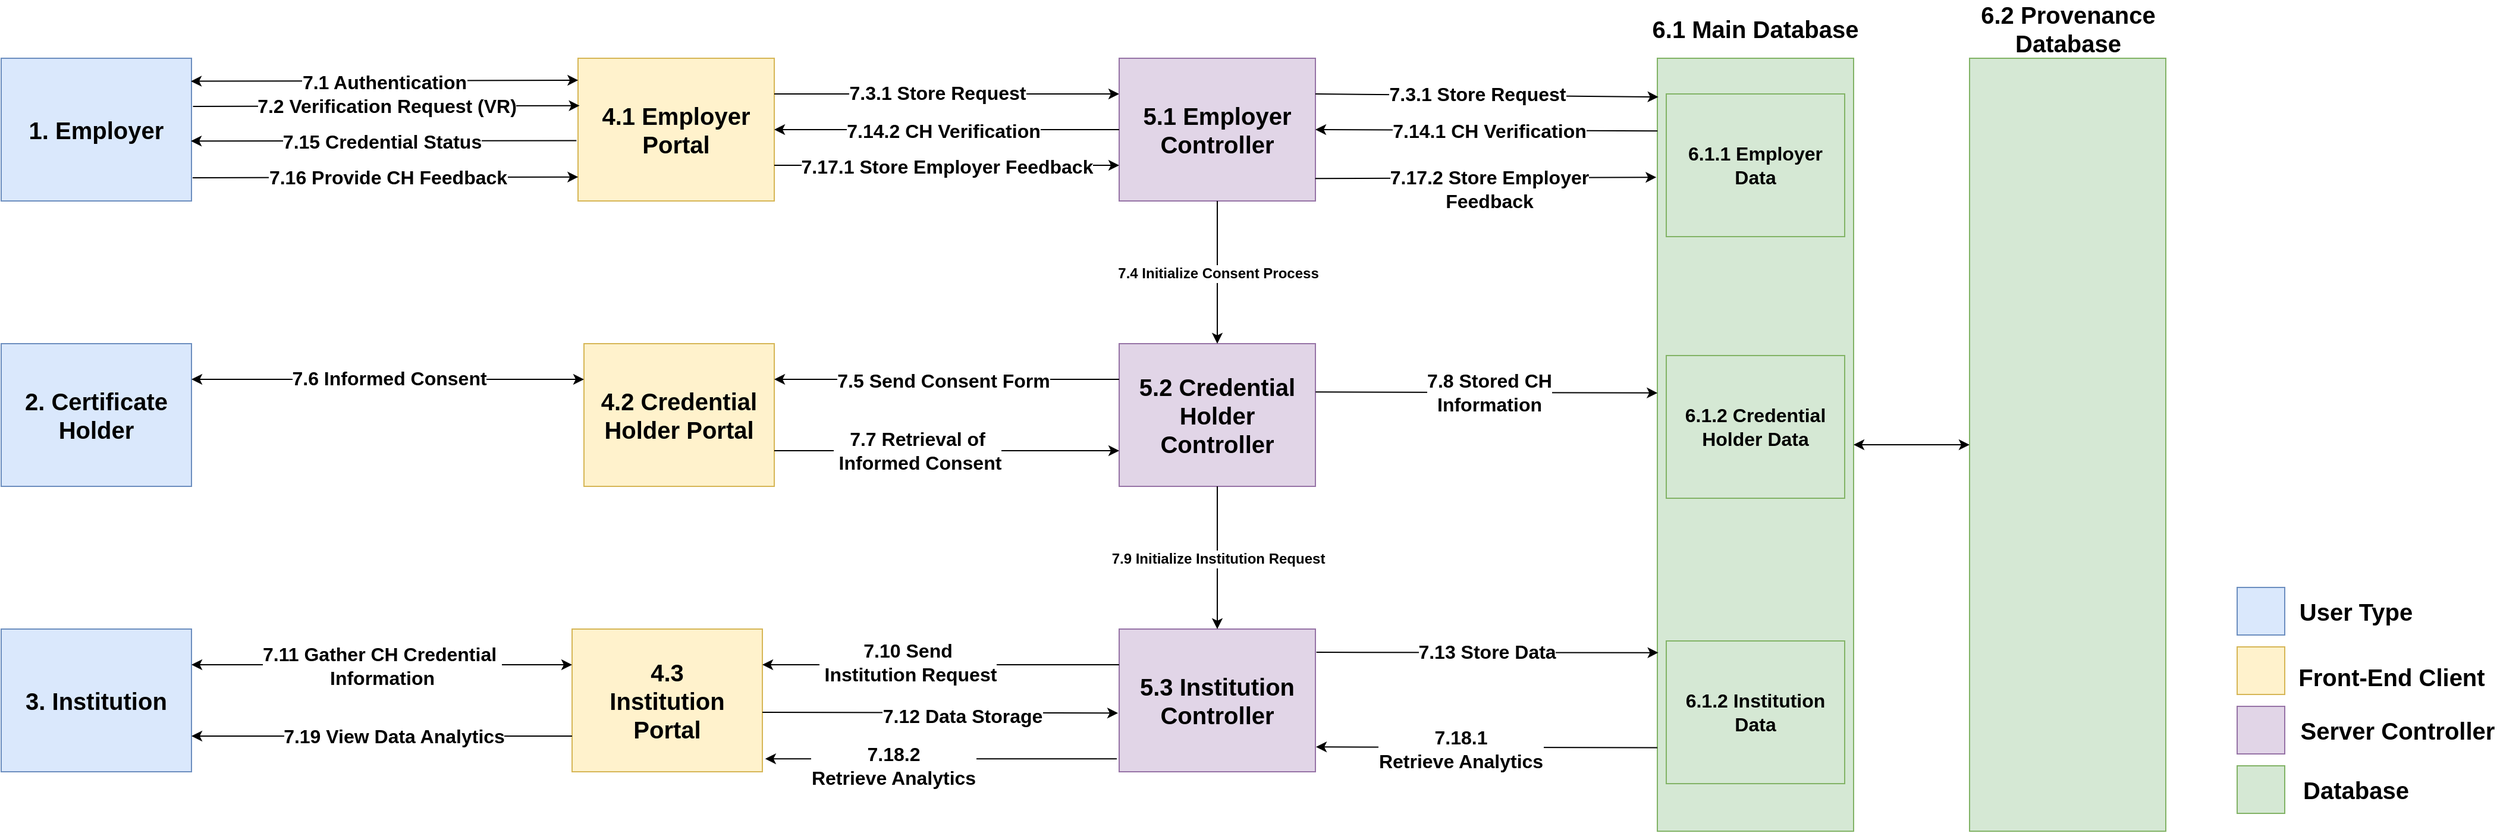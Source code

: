 <mxfile version="16.6.2" type="github">
  <diagram id="iWA8gPLy4ZEsKYJLe4Qc" name="Page-1">
    <mxGraphModel dx="2305" dy="-1017" grid="1" gridSize="10" guides="1" tooltips="1" connect="1" arrows="1" fold="1" page="1" pageScale="1" pageWidth="850" pageHeight="1100" math="0" shadow="0">
      <root>
        <mxCell id="0" />
        <mxCell id="1" parent="0" />
        <mxCell id="mx_xu2pzDGoPMUuX7XrT-1" value="&lt;b style=&quot;font-size: 20px&quot;&gt;&lt;br&gt;1. Employer&lt;br&gt;&lt;br&gt;&lt;/b&gt;" style="rounded=0;whiteSpace=wrap;html=1;fontSize=16;fillColor=#dae8fc;strokeColor=#6c8ebf;" vertex="1" parent="1">
          <mxGeometry x="70" y="2760" width="160" height="120" as="geometry" />
        </mxCell>
        <mxCell id="mx_xu2pzDGoPMUuX7XrT-2" value="&lt;b style=&quot;font-size: 20px;&quot;&gt;4.1 Employer Portal&lt;br style=&quot;font-size: 20px;&quot;&gt;&lt;/b&gt;" style="rounded=0;whiteSpace=wrap;html=1;fontSize=20;fillColor=#fff2cc;strokeColor=#d6b656;" vertex="1" parent="1">
          <mxGeometry x="555" y="2760" width="165" height="120" as="geometry" />
        </mxCell>
        <mxCell id="mx_xu2pzDGoPMUuX7XrT-3" value="" style="endArrow=classic;startArrow=classic;html=1;rounded=0;fontSize=13;exitX=0.997;exitY=0.161;exitDx=0;exitDy=0;exitPerimeter=0;entryX=0.001;entryY=0.154;entryDx=0;entryDy=0;entryPerimeter=0;" edge="1" parent="1" source="mx_xu2pzDGoPMUuX7XrT-1" target="mx_xu2pzDGoPMUuX7XrT-2">
          <mxGeometry width="50" height="50" relative="1" as="geometry">
            <mxPoint x="440" y="2780" as="sourcePoint" />
            <mxPoint x="680" y="2770" as="targetPoint" />
          </mxGeometry>
        </mxCell>
        <mxCell id="mx_xu2pzDGoPMUuX7XrT-4" value="&lt;b style=&quot;font-size: 16px;&quot;&gt;&lt;font style=&quot;font-size: 16px;&quot;&gt;7.1 Authentication&lt;/font&gt;&lt;/b&gt;" style="edgeLabel;html=1;align=center;verticalAlign=middle;resizable=0;points=[];fontSize=16;" vertex="1" connectable="0" parent="mx_xu2pzDGoPMUuX7XrT-3">
          <mxGeometry x="-0.003" y="-1" relative="1" as="geometry">
            <mxPoint as="offset" />
          </mxGeometry>
        </mxCell>
        <mxCell id="mx_xu2pzDGoPMUuX7XrT-5" value="" style="endArrow=classic;html=1;rounded=0;fontSize=13;exitX=1.008;exitY=0.337;exitDx=0;exitDy=0;entryX=0.008;entryY=0.332;entryDx=0;entryDy=0;exitPerimeter=0;entryPerimeter=0;" edge="1" parent="1" source="mx_xu2pzDGoPMUuX7XrT-1" target="mx_xu2pzDGoPMUuX7XrT-2">
          <mxGeometry width="50" height="50" relative="1" as="geometry">
            <mxPoint x="490" y="2850" as="sourcePoint" />
            <mxPoint x="540" y="2800" as="targetPoint" />
          </mxGeometry>
        </mxCell>
        <mxCell id="mx_xu2pzDGoPMUuX7XrT-6" value="&lt;font style=&quot;font-size: 16px;&quot;&gt;&lt;b style=&quot;font-size: 16px;&quot;&gt;7.2 Verification Request (VR)&lt;/b&gt;&lt;/font&gt;" style="edgeLabel;html=1;align=center;verticalAlign=middle;resizable=0;points=[];fontSize=16;" vertex="1" connectable="0" parent="mx_xu2pzDGoPMUuX7XrT-5">
          <mxGeometry x="-0.003" relative="1" as="geometry">
            <mxPoint as="offset" />
          </mxGeometry>
        </mxCell>
        <mxCell id="mx_xu2pzDGoPMUuX7XrT-7" value="" style="endArrow=classic;html=1;rounded=0;fontSize=12;exitX=-0.008;exitY=0.577;exitDx=0;exitDy=0;entryX=0.997;entryY=0.58;entryDx=0;entryDy=0;entryPerimeter=0;exitPerimeter=0;" edge="1" parent="1" source="mx_xu2pzDGoPMUuX7XrT-2" target="mx_xu2pzDGoPMUuX7XrT-1">
          <mxGeometry width="50" height="50" relative="1" as="geometry">
            <mxPoint x="640" y="2910" as="sourcePoint" />
            <mxPoint x="690" y="2860" as="targetPoint" />
          </mxGeometry>
        </mxCell>
        <mxCell id="mx_xu2pzDGoPMUuX7XrT-8" value="&lt;b style=&quot;font-size: 16px&quot;&gt;7.15 Credential Status&lt;br style=&quot;font-size: 16px&quot;&gt;&lt;/b&gt;" style="edgeLabel;html=1;align=center;verticalAlign=middle;resizable=0;points=[];fontSize=16;" vertex="1" connectable="0" parent="mx_xu2pzDGoPMUuX7XrT-7">
          <mxGeometry x="0.011" relative="1" as="geometry">
            <mxPoint as="offset" />
          </mxGeometry>
        </mxCell>
        <mxCell id="mx_xu2pzDGoPMUuX7XrT-9" value="" style="endArrow=classic;html=1;rounded=0;fontSize=12;entryX=0.001;entryY=0.832;entryDx=0;entryDy=0;entryPerimeter=0;exitX=1.006;exitY=0.837;exitDx=0;exitDy=0;exitPerimeter=0;" edge="1" parent="1" source="mx_xu2pzDGoPMUuX7XrT-1" target="mx_xu2pzDGoPMUuX7XrT-2">
          <mxGeometry width="50" height="50" relative="1" as="geometry">
            <mxPoint x="420" y="2930" as="sourcePoint" />
            <mxPoint x="450.0" y="2850" as="targetPoint" />
          </mxGeometry>
        </mxCell>
        <mxCell id="mx_xu2pzDGoPMUuX7XrT-10" value="&lt;b style=&quot;font-size: 16px&quot;&gt;7.16 Provide CH Feedback&lt;br style=&quot;font-size: 16px&quot;&gt;&lt;/b&gt;" style="edgeLabel;html=1;align=center;verticalAlign=middle;resizable=0;points=[];fontSize=16;" vertex="1" connectable="0" parent="mx_xu2pzDGoPMUuX7XrT-9">
          <mxGeometry x="0.011" relative="1" as="geometry">
            <mxPoint as="offset" />
          </mxGeometry>
        </mxCell>
        <mxCell id="mx_xu2pzDGoPMUuX7XrT-11" value="" style="endArrow=classic;html=1;rounded=0;fontSize=12;entryX=0;entryY=0.25;entryDx=0;entryDy=0;exitX=1;exitY=0.25;exitDx=0;exitDy=0;" edge="1" parent="1" source="mx_xu2pzDGoPMUuX7XrT-2" target="mx_xu2pzDGoPMUuX7XrT-13">
          <mxGeometry width="50" height="50" relative="1" as="geometry">
            <mxPoint x="955" y="2940" as="sourcePoint" />
            <mxPoint x="975" y="3060" as="targetPoint" />
          </mxGeometry>
        </mxCell>
        <mxCell id="mx_xu2pzDGoPMUuX7XrT-12" value="&lt;b style=&quot;font-size: 16px;&quot;&gt;7.3.1 Store Request&lt;/b&gt;" style="edgeLabel;html=1;align=center;verticalAlign=middle;resizable=0;points=[];fontSize=16;" vertex="1" connectable="0" parent="mx_xu2pzDGoPMUuX7XrT-11">
          <mxGeometry x="-0.059" y="1" relative="1" as="geometry">
            <mxPoint as="offset" />
          </mxGeometry>
        </mxCell>
        <mxCell id="mx_xu2pzDGoPMUuX7XrT-13" value="&lt;b style=&quot;font-size: 20px;&quot;&gt;5.1 Employer Controller&lt;br style=&quot;font-size: 20px;&quot;&gt;&lt;/b&gt;" style="rounded=0;whiteSpace=wrap;html=1;fontSize=20;fillColor=#e1d5e7;strokeColor=#9673a6;" vertex="1" parent="1">
          <mxGeometry x="1010" y="2760" width="165" height="120" as="geometry" />
        </mxCell>
        <mxCell id="mx_xu2pzDGoPMUuX7XrT-14" value="" style="endArrow=classic;html=1;rounded=0;fontSize=12;exitX=0;exitY=0.5;exitDx=0;exitDy=0;entryX=1;entryY=0.5;entryDx=0;entryDy=0;" edge="1" parent="1" source="mx_xu2pzDGoPMUuX7XrT-13" target="mx_xu2pzDGoPMUuX7XrT-2">
          <mxGeometry width="50" height="50" relative="1" as="geometry">
            <mxPoint x="1025" y="2800" as="sourcePoint" />
            <mxPoint x="815" y="2800" as="targetPoint" />
          </mxGeometry>
        </mxCell>
        <mxCell id="mx_xu2pzDGoPMUuX7XrT-15" value="&lt;b style=&quot;font-size: 16px&quot;&gt;7.14.2 CH Verification&lt;/b&gt;" style="edgeLabel;html=1;align=center;verticalAlign=middle;resizable=0;points=[];fontSize=16;" vertex="1" connectable="0" parent="mx_xu2pzDGoPMUuX7XrT-14">
          <mxGeometry x="0.022" y="1" relative="1" as="geometry">
            <mxPoint as="offset" />
          </mxGeometry>
        </mxCell>
        <mxCell id="mx_xu2pzDGoPMUuX7XrT-16" value="" style="endArrow=classic;html=1;rounded=0;fontSize=12;exitX=1;exitY=0.75;exitDx=0;exitDy=0;entryX=0;entryY=0.75;entryDx=0;entryDy=0;" edge="1" parent="1" source="mx_xu2pzDGoPMUuX7XrT-2" target="mx_xu2pzDGoPMUuX7XrT-13">
          <mxGeometry width="50" height="50" relative="1" as="geometry">
            <mxPoint x="825" y="2740" as="sourcePoint" />
            <mxPoint x="1035" y="2740" as="targetPoint" />
          </mxGeometry>
        </mxCell>
        <mxCell id="mx_xu2pzDGoPMUuX7XrT-17" value="&lt;b style=&quot;font-size: 16px;&quot;&gt;&lt;br style=&quot;font-size: 16px;&quot;&gt;&lt;/b&gt;" style="edgeLabel;html=1;align=center;verticalAlign=middle;resizable=0;points=[];fontSize=16;" vertex="1" connectable="0" parent="mx_xu2pzDGoPMUuX7XrT-16">
          <mxGeometry x="0.011" relative="1" as="geometry">
            <mxPoint y="-10" as="offset" />
          </mxGeometry>
        </mxCell>
        <mxCell id="mx_xu2pzDGoPMUuX7XrT-18" value="&lt;b style=&quot;font-size: 16px&quot;&gt;7.17.1 Store Employer Feedback&lt;/b&gt;" style="edgeLabel;html=1;align=center;verticalAlign=middle;resizable=0;points=[];fontSize=16;" vertex="1" connectable="0" parent="mx_xu2pzDGoPMUuX7XrT-16">
          <mxGeometry x="0.047" y="-1" relative="1" as="geometry">
            <mxPoint x="-7" as="offset" />
          </mxGeometry>
        </mxCell>
        <mxCell id="mx_xu2pzDGoPMUuX7XrT-19" value="&lt;b&gt;&lt;br&gt;&lt;/b&gt;" style="rounded=0;whiteSpace=wrap;html=1;fontSize=16;fillColor=#d5e8d4;strokeColor=#82b366;" vertex="1" parent="1">
          <mxGeometry x="1462.5" y="2760" width="165" height="650" as="geometry" />
        </mxCell>
        <mxCell id="mx_xu2pzDGoPMUuX7XrT-20" value="&lt;font style=&quot;font-size: 20px&quot;&gt;&lt;b&gt;6.1 Main Database&lt;/b&gt;&lt;/font&gt;" style="text;html=1;strokeColor=none;fillColor=none;align=center;verticalAlign=middle;whiteSpace=wrap;rounded=0;fontSize=10;" vertex="1" parent="1">
          <mxGeometry x="1450" y="2720" width="190" height="30" as="geometry" />
        </mxCell>
        <mxCell id="mx_xu2pzDGoPMUuX7XrT-21" value="&lt;b&gt;6.1.1 Employer Data&lt;br&gt;&lt;/b&gt;" style="rounded=0;whiteSpace=wrap;html=1;fontSize=16;fillColor=#d5e8d4;strokeColor=#82b366;" vertex="1" parent="1">
          <mxGeometry x="1470" y="2790" width="150" height="120" as="geometry" />
        </mxCell>
        <mxCell id="mx_xu2pzDGoPMUuX7XrT-22" value="&lt;b&gt;6.1.2 Credential Holder Data&lt;br&gt;&lt;/b&gt;" style="rounded=0;whiteSpace=wrap;html=1;fontSize=16;fillColor=#d5e8d4;strokeColor=#82b366;" vertex="1" parent="1">
          <mxGeometry x="1470" y="3010" width="150" height="120" as="geometry" />
        </mxCell>
        <mxCell id="mx_xu2pzDGoPMUuX7XrT-23" value="" style="endArrow=classic;html=1;rounded=0;fontSize=12;exitX=1;exitY=0.25;exitDx=0;exitDy=0;entryX=0.005;entryY=0.05;entryDx=0;entryDy=0;entryPerimeter=0;" edge="1" parent="1" source="mx_xu2pzDGoPMUuX7XrT-13" target="mx_xu2pzDGoPMUuX7XrT-19">
          <mxGeometry width="50" height="50" relative="1" as="geometry">
            <mxPoint x="860" y="2800" as="sourcePoint" />
            <mxPoint x="1380" y="2790" as="targetPoint" />
          </mxGeometry>
        </mxCell>
        <mxCell id="mx_xu2pzDGoPMUuX7XrT-24" value="&lt;b style=&quot;font-size: 16px;&quot;&gt;7.3.1 Store Request&lt;/b&gt;" style="edgeLabel;html=1;align=center;verticalAlign=middle;resizable=0;points=[];fontSize=16;" vertex="1" connectable="0" parent="mx_xu2pzDGoPMUuX7XrT-23">
          <mxGeometry x="-0.059" y="1" relative="1" as="geometry">
            <mxPoint as="offset" />
          </mxGeometry>
        </mxCell>
        <mxCell id="mx_xu2pzDGoPMUuX7XrT-25" value="&lt;b style=&quot;font-size: 20px;&quot;&gt;5.2 Credential Holder Controller&lt;br style=&quot;font-size: 20px;&quot;&gt;&lt;/b&gt;" style="rounded=0;whiteSpace=wrap;html=1;fontSize=20;fillColor=#e1d5e7;strokeColor=#9673a6;" vertex="1" parent="1">
          <mxGeometry x="1010" y="3000" width="165" height="120" as="geometry" />
        </mxCell>
        <mxCell id="mx_xu2pzDGoPMUuX7XrT-26" value="" style="endArrow=classic;html=1;rounded=0;fontSize=12;entryX=0.5;entryY=0;entryDx=0;entryDy=0;exitX=0.5;exitY=1;exitDx=0;exitDy=0;" edge="1" parent="1" source="mx_xu2pzDGoPMUuX7XrT-13" target="mx_xu2pzDGoPMUuX7XrT-25">
          <mxGeometry width="50" height="50" relative="1" as="geometry">
            <mxPoint x="960" y="2710" as="sourcePoint" />
            <mxPoint x="720" y="2070" as="targetPoint" />
          </mxGeometry>
        </mxCell>
        <mxCell id="mx_xu2pzDGoPMUuX7XrT-27" value="&lt;b style=&quot;font-size: 12px;&quot;&gt;7.4 Initialize Consent Process&lt;/b&gt;" style="edgeLabel;html=1;align=center;verticalAlign=middle;resizable=0;points=[];fontSize=12;" vertex="1" connectable="0" parent="mx_xu2pzDGoPMUuX7XrT-26">
          <mxGeometry x="0.011" relative="1" as="geometry">
            <mxPoint as="offset" />
          </mxGeometry>
        </mxCell>
        <mxCell id="mx_xu2pzDGoPMUuX7XrT-28" value="&lt;b style=&quot;font-size: 20px;&quot;&gt;4.2 Credential Holder Portal&lt;br style=&quot;font-size: 20px;&quot;&gt;&lt;/b&gt;" style="rounded=0;whiteSpace=wrap;html=1;fontSize=20;fillColor=#fff2cc;strokeColor=#d6b656;" vertex="1" parent="1">
          <mxGeometry x="560" y="3000" width="160" height="120" as="geometry" />
        </mxCell>
        <mxCell id="mx_xu2pzDGoPMUuX7XrT-29" value="&lt;b style=&quot;font-size: 20px;&quot;&gt;&lt;font style=&quot;font-size: 20px;&quot;&gt;2. Certificate Holder&lt;/font&gt;&lt;br style=&quot;font-size: 20px;&quot;&gt;&lt;/b&gt;" style="rounded=0;whiteSpace=wrap;html=1;fontSize=20;fillColor=#dae8fc;strokeColor=#6c8ebf;" vertex="1" parent="1">
          <mxGeometry x="70" y="3000" width="160" height="120" as="geometry" />
        </mxCell>
        <mxCell id="mx_xu2pzDGoPMUuX7XrT-30" value="" style="endArrow=classic;html=1;rounded=0;fontSize=12;exitX=0;exitY=0.25;exitDx=0;exitDy=0;entryX=1;entryY=0.25;entryDx=0;entryDy=0;" edge="1" parent="1" source="mx_xu2pzDGoPMUuX7XrT-25" target="mx_xu2pzDGoPMUuX7XrT-28">
          <mxGeometry width="50" height="50" relative="1" as="geometry">
            <mxPoint x="1035" y="2830" as="sourcePoint" />
            <mxPoint x="825" y="2830" as="targetPoint" />
          </mxGeometry>
        </mxCell>
        <mxCell id="mx_xu2pzDGoPMUuX7XrT-31" value="&lt;b style=&quot;font-size: 16px;&quot;&gt;7.5 Send Consent Form&lt;/b&gt;" style="edgeLabel;html=1;align=center;verticalAlign=middle;resizable=0;points=[];fontSize=16;" vertex="1" connectable="0" parent="mx_xu2pzDGoPMUuX7XrT-30">
          <mxGeometry x="0.022" y="1" relative="1" as="geometry">
            <mxPoint as="offset" />
          </mxGeometry>
        </mxCell>
        <mxCell id="mx_xu2pzDGoPMUuX7XrT-32" value="" style="endArrow=classic;startArrow=classic;html=1;rounded=0;fontSize=13;entryX=1;entryY=0.25;entryDx=0;entryDy=0;exitX=0;exitY=0.25;exitDx=0;exitDy=0;" edge="1" parent="1" source="mx_xu2pzDGoPMUuX7XrT-28" target="mx_xu2pzDGoPMUuX7XrT-29">
          <mxGeometry width="50" height="50" relative="1" as="geometry">
            <mxPoint x="930" y="1830" as="sourcePoint" />
            <mxPoint x="1125" y="1830" as="targetPoint" />
          </mxGeometry>
        </mxCell>
        <mxCell id="mx_xu2pzDGoPMUuX7XrT-33" value="&lt;b style=&quot;font-size: 16px;&quot;&gt;&lt;font style=&quot;font-size: 16px;&quot;&gt;7.6 Informed Consent&lt;/font&gt;&lt;/b&gt;" style="edgeLabel;html=1;align=center;verticalAlign=middle;resizable=0;points=[];fontSize=16;" vertex="1" connectable="0" parent="mx_xu2pzDGoPMUuX7XrT-32">
          <mxGeometry x="-0.003" y="-1" relative="1" as="geometry">
            <mxPoint as="offset" />
          </mxGeometry>
        </mxCell>
        <mxCell id="mx_xu2pzDGoPMUuX7XrT-34" value="" style="endArrow=classic;html=1;rounded=0;fontSize=12;exitX=1;exitY=0.75;exitDx=0;exitDy=0;entryX=0;entryY=0.75;entryDx=0;entryDy=0;" edge="1" parent="1" source="mx_xu2pzDGoPMUuX7XrT-28" target="mx_xu2pzDGoPMUuX7XrT-25">
          <mxGeometry width="50" height="50" relative="1" as="geometry">
            <mxPoint x="871.96" y="1891.44" as="sourcePoint" />
            <mxPoint x="872.61" y="2008.44" as="targetPoint" />
          </mxGeometry>
        </mxCell>
        <mxCell id="mx_xu2pzDGoPMUuX7XrT-35" value="&lt;b style=&quot;font-size: 16px;&quot;&gt;7.7 Retrieval of&lt;br style=&quot;font-size: 16px;&quot;&gt;&amp;nbsp;Informed Consent&lt;/b&gt;" style="edgeLabel;html=1;align=center;verticalAlign=middle;resizable=0;points=[];fontSize=16;" vertex="1" connectable="0" parent="mx_xu2pzDGoPMUuX7XrT-34">
          <mxGeometry x="-0.586" y="2" relative="1" as="geometry">
            <mxPoint x="60" y="2" as="offset" />
          </mxGeometry>
        </mxCell>
        <mxCell id="mx_xu2pzDGoPMUuX7XrT-36" value="" style="endArrow=classic;html=1;rounded=0;fontSize=12;exitX=1.001;exitY=0.339;exitDx=0;exitDy=0;exitPerimeter=0;entryX=0.001;entryY=0.433;entryDx=0;entryDy=0;entryPerimeter=0;" edge="1" parent="1" source="mx_xu2pzDGoPMUuX7XrT-25" target="mx_xu2pzDGoPMUuX7XrT-19">
          <mxGeometry width="50" height="50" relative="1" as="geometry">
            <mxPoint x="1230" y="3040" as="sourcePoint" />
            <mxPoint x="1380" y="3041" as="targetPoint" />
          </mxGeometry>
        </mxCell>
        <mxCell id="mx_xu2pzDGoPMUuX7XrT-37" value="&lt;b style=&quot;font-size: 16px;&quot;&gt;7.8 Stored CH &lt;br style=&quot;font-size: 16px;&quot;&gt;Information&lt;br style=&quot;font-size: 16px;&quot;&gt;&lt;/b&gt;" style="edgeLabel;html=1;align=center;verticalAlign=middle;resizable=0;points=[];fontSize=16;" vertex="1" connectable="0" parent="mx_xu2pzDGoPMUuX7XrT-36">
          <mxGeometry x="0.011" relative="1" as="geometry">
            <mxPoint as="offset" />
          </mxGeometry>
        </mxCell>
        <mxCell id="mx_xu2pzDGoPMUuX7XrT-38" value="&lt;b style=&quot;font-size: 20px;&quot;&gt;5.3 Institution &lt;br style=&quot;font-size: 20px;&quot;&gt;Controller&lt;br style=&quot;font-size: 20px;&quot;&gt;&lt;/b&gt;" style="rounded=0;whiteSpace=wrap;html=1;fontSize=20;fillColor=#e1d5e7;strokeColor=#9673a6;" vertex="1" parent="1">
          <mxGeometry x="1010" y="3240" width="165" height="120" as="geometry" />
        </mxCell>
        <mxCell id="mx_xu2pzDGoPMUuX7XrT-39" value="&lt;b style=&quot;font-size: 20px;&quot;&gt;3. Institution&lt;br style=&quot;font-size: 20px;&quot;&gt;&lt;/b&gt;" style="rounded=0;whiteSpace=wrap;html=1;fontSize=20;fillColor=#dae8fc;strokeColor=#6c8ebf;" vertex="1" parent="1">
          <mxGeometry x="70" y="3240" width="160" height="120" as="geometry" />
        </mxCell>
        <mxCell id="mx_xu2pzDGoPMUuX7XrT-40" value="&lt;b style=&quot;font-size: 20px;&quot;&gt;4.3 &lt;br style=&quot;font-size: 20px;&quot;&gt;Institution Portal&lt;br style=&quot;font-size: 20px;&quot;&gt;&lt;/b&gt;" style="rounded=0;whiteSpace=wrap;html=1;fontSize=20;fillColor=#fff2cc;strokeColor=#d6b656;" vertex="1" parent="1">
          <mxGeometry x="550" y="3240" width="160" height="120" as="geometry" />
        </mxCell>
        <mxCell id="mx_xu2pzDGoPMUuX7XrT-41" value="" style="endArrow=classic;html=1;rounded=0;fontSize=12;exitX=0.5;exitY=1;exitDx=0;exitDy=0;entryX=0.5;entryY=0;entryDx=0;entryDy=0;" edge="1" parent="1" source="mx_xu2pzDGoPMUuX7XrT-25" target="mx_xu2pzDGoPMUuX7XrT-38">
          <mxGeometry width="50" height="50" relative="1" as="geometry">
            <mxPoint x="885" y="2070" as="sourcePoint" />
            <mxPoint x="1110" y="2070" as="targetPoint" />
          </mxGeometry>
        </mxCell>
        <mxCell id="mx_xu2pzDGoPMUuX7XrT-42" value="&lt;b style=&quot;font-size: 12px;&quot;&gt;7.9 Initialize Institution Request&lt;/b&gt;" style="edgeLabel;html=1;align=center;verticalAlign=middle;resizable=0;points=[];fontSize=12;" vertex="1" connectable="0" parent="mx_xu2pzDGoPMUuX7XrT-41">
          <mxGeometry x="0.011" relative="1" as="geometry">
            <mxPoint as="offset" />
          </mxGeometry>
        </mxCell>
        <mxCell id="mx_xu2pzDGoPMUuX7XrT-43" value="" style="endArrow=classic;html=1;rounded=0;fontSize=12;entryX=1;entryY=0.25;entryDx=0;entryDy=0;exitX=0;exitY=0.25;exitDx=0;exitDy=0;" edge="1" parent="1" source="mx_xu2pzDGoPMUuX7XrT-38" target="mx_xu2pzDGoPMUuX7XrT-40">
          <mxGeometry width="50" height="50" relative="1" as="geometry">
            <mxPoint x="1000" y="3270" as="sourcePoint" />
            <mxPoint x="855" y="3270" as="targetPoint" />
            <Array as="points" />
          </mxGeometry>
        </mxCell>
        <mxCell id="mx_xu2pzDGoPMUuX7XrT-44" value="&lt;b style=&quot;font-size: 16px;&quot;&gt;&lt;font style=&quot;font-size: 16px;&quot;&gt;7.10 Send&lt;br style=&quot;font-size: 16px;&quot;&gt;&amp;nbsp;Institution Request&lt;/font&gt;&lt;/b&gt;" style="edgeLabel;html=1;align=center;verticalAlign=middle;resizable=0;points=[];fontSize=16;" vertex="1" connectable="0" parent="mx_xu2pzDGoPMUuX7XrT-43">
          <mxGeometry x="0.494" y="-2" relative="1" as="geometry">
            <mxPoint x="46" as="offset" />
          </mxGeometry>
        </mxCell>
        <mxCell id="mx_xu2pzDGoPMUuX7XrT-45" value="&lt;b&gt;6.1.2 Institution Data&lt;br&gt;&lt;/b&gt;" style="rounded=0;whiteSpace=wrap;html=1;fontSize=16;fillColor=#d5e8d4;strokeColor=#82b366;" vertex="1" parent="1">
          <mxGeometry x="1470" y="3250" width="150" height="120" as="geometry" />
        </mxCell>
        <mxCell id="mx_xu2pzDGoPMUuX7XrT-46" value="" style="endArrow=classic;startArrow=classic;html=1;rounded=0;fontSize=13;entryX=0;entryY=0.25;entryDx=0;entryDy=0;exitX=1;exitY=0.25;exitDx=0;exitDy=0;" edge="1" parent="1" source="mx_xu2pzDGoPMUuX7XrT-39" target="mx_xu2pzDGoPMUuX7XrT-40">
          <mxGeometry width="50" height="50" relative="1" as="geometry">
            <mxPoint x="1519.84" y="1790.16" as="sourcePoint" />
            <mxPoint x="1709.04" y="1790.52" as="targetPoint" />
          </mxGeometry>
        </mxCell>
        <mxCell id="mx_xu2pzDGoPMUuX7XrT-47" value="&lt;b style=&quot;font-size: 16px;&quot;&gt;&lt;font style=&quot;font-size: 16px;&quot;&gt;7.11 Gather CH Credential&amp;nbsp;&lt;br style=&quot;font-size: 16px;&quot;&gt;Information&lt;br style=&quot;font-size: 16px;&quot;&gt;&lt;/font&gt;&lt;/b&gt;" style="edgeLabel;html=1;align=center;verticalAlign=middle;resizable=0;points=[];fontSize=16;" vertex="1" connectable="0" parent="mx_xu2pzDGoPMUuX7XrT-46">
          <mxGeometry x="-0.003" y="-1" relative="1" as="geometry">
            <mxPoint as="offset" />
          </mxGeometry>
        </mxCell>
        <mxCell id="mx_xu2pzDGoPMUuX7XrT-48" value="" style="endArrow=classic;html=1;rounded=0;fontSize=12;exitX=1;exitY=0.583;exitDx=0;exitDy=0;exitPerimeter=0;entryX=-0.006;entryY=0.589;entryDx=0;entryDy=0;entryPerimeter=0;" edge="1" parent="1" source="mx_xu2pzDGoPMUuX7XrT-40" target="mx_xu2pzDGoPMUuX7XrT-38">
          <mxGeometry width="50" height="50" relative="1" as="geometry">
            <mxPoint x="815" y="3310" as="sourcePoint" />
            <mxPoint x="1000" y="3310" as="targetPoint" />
            <Array as="points" />
          </mxGeometry>
        </mxCell>
        <mxCell id="mx_xu2pzDGoPMUuX7XrT-49" value="&lt;b style=&quot;font-size: 16px&quot;&gt;7.12 Data Storage&lt;/b&gt;" style="edgeLabel;html=1;align=center;verticalAlign=middle;resizable=0;points=[];fontSize=16;" vertex="1" connectable="0" parent="mx_xu2pzDGoPMUuX7XrT-48">
          <mxGeometry x="0.494" y="-2" relative="1" as="geometry">
            <mxPoint x="-56" as="offset" />
          </mxGeometry>
        </mxCell>
        <mxCell id="mx_xu2pzDGoPMUuX7XrT-50" value="" style="endArrow=classic;html=1;rounded=0;fontSize=12;entryX=0.005;entryY=0.769;entryDx=0;entryDy=0;entryPerimeter=0;exitX=1.005;exitY=0.163;exitDx=0;exitDy=0;exitPerimeter=0;" edge="1" parent="1" source="mx_xu2pzDGoPMUuX7XrT-38" target="mx_xu2pzDGoPMUuX7XrT-19">
          <mxGeometry width="50" height="50" relative="1" as="geometry">
            <mxPoint x="1230" y="3280" as="sourcePoint" />
            <mxPoint x="1169.63" y="2260.14" as="targetPoint" />
          </mxGeometry>
        </mxCell>
        <mxCell id="mx_xu2pzDGoPMUuX7XrT-51" value="&lt;b style=&quot;font-size: 16px;&quot;&gt;7.13 Store Data&lt;br style=&quot;font-size: 16px;&quot;&gt;&lt;/b&gt;" style="edgeLabel;html=1;align=center;verticalAlign=middle;resizable=0;points=[];fontSize=16;" vertex="1" connectable="0" parent="mx_xu2pzDGoPMUuX7XrT-50">
          <mxGeometry x="0.011" relative="1" as="geometry">
            <mxPoint x="-3" y="-1" as="offset" />
          </mxGeometry>
        </mxCell>
        <mxCell id="mx_xu2pzDGoPMUuX7XrT-54" value="" style="endArrow=classic;html=1;rounded=0;fontSize=12;entryX=1;entryY=0.5;entryDx=0;entryDy=0;exitX=0.001;exitY=0.094;exitDx=0;exitDy=0;exitPerimeter=0;" edge="1" parent="1" source="mx_xu2pzDGoPMUuX7XrT-19" target="mx_xu2pzDGoPMUuX7XrT-13">
          <mxGeometry width="50" height="50" relative="1" as="geometry">
            <mxPoint x="1400" y="2850" as="sourcePoint" />
            <mxPoint x="492.5" y="2130" as="targetPoint" />
          </mxGeometry>
        </mxCell>
        <mxCell id="mx_xu2pzDGoPMUuX7XrT-55" value="&lt;b style=&quot;font-size: 16px;&quot;&gt;7.14.1 CH Verification&lt;/b&gt;" style="edgeLabel;html=1;align=center;verticalAlign=middle;resizable=0;points=[];fontSize=16;" vertex="1" connectable="0" parent="mx_xu2pzDGoPMUuX7XrT-54">
          <mxGeometry x="0.011" relative="1" as="geometry">
            <mxPoint x="4" as="offset" />
          </mxGeometry>
        </mxCell>
        <mxCell id="mx_xu2pzDGoPMUuX7XrT-56" value="" style="endArrow=classic;html=1;rounded=0;fontSize=12;exitX=0.999;exitY=0.843;exitDx=0;exitDy=0;exitPerimeter=0;entryX=-0.005;entryY=0.154;entryDx=0;entryDy=0;entryPerimeter=0;" edge="1" parent="1" source="mx_xu2pzDGoPMUuX7XrT-13" target="mx_xu2pzDGoPMUuX7XrT-19">
          <mxGeometry width="50" height="50" relative="1" as="geometry">
            <mxPoint x="567.74" y="2129.28" as="sourcePoint" />
            <mxPoint x="568" y="2260" as="targetPoint" />
          </mxGeometry>
        </mxCell>
        <mxCell id="mx_xu2pzDGoPMUuX7XrT-57" value="&lt;b style=&quot;font-size: 16px&quot;&gt;7.17.2 Store Employer &lt;br&gt;Feedback&lt;br style=&quot;font-size: 16px&quot;&gt;&lt;/b&gt;" style="edgeLabel;html=1;align=center;verticalAlign=middle;resizable=0;points=[];fontSize=16;" vertex="1" connectable="0" parent="mx_xu2pzDGoPMUuX7XrT-56">
          <mxGeometry x="0.011" relative="1" as="geometry">
            <mxPoint x="1" y="9" as="offset" />
          </mxGeometry>
        </mxCell>
        <mxCell id="mx_xu2pzDGoPMUuX7XrT-58" value="" style="endArrow=classic;html=1;rounded=0;fontSize=11;entryX=1.003;entryY=0.826;entryDx=0;entryDy=0;exitX=0;exitY=0.892;exitDx=0;exitDy=0;exitPerimeter=0;entryPerimeter=0;" edge="1" parent="1" source="mx_xu2pzDGoPMUuX7XrT-19" target="mx_xu2pzDGoPMUuX7XrT-38">
          <mxGeometry width="50" height="50" relative="1" as="geometry">
            <mxPoint x="1320" y="2980" as="sourcePoint" />
            <mxPoint x="1302.395" y="2130.12" as="targetPoint" />
          </mxGeometry>
        </mxCell>
        <mxCell id="mx_xu2pzDGoPMUuX7XrT-59" value="&lt;b style=&quot;font-size: 16px&quot;&gt;7.18.1&lt;br style=&quot;font-size: 16px&quot;&gt;Retrieve Analytics&lt;/b&gt;" style="edgeLabel;html=1;align=center;verticalAlign=middle;resizable=0;points=[];fontSize=16;" vertex="1" connectable="0" parent="mx_xu2pzDGoPMUuX7XrT-58">
          <mxGeometry x="0.586" relative="1" as="geometry">
            <mxPoint x="62" y="1" as="offset" />
          </mxGeometry>
        </mxCell>
        <mxCell id="mx_xu2pzDGoPMUuX7XrT-60" value="" style="endArrow=classic;html=1;rounded=0;fontSize=11;exitX=-0.012;exitY=0.909;exitDx=0;exitDy=0;exitPerimeter=0;entryX=1.015;entryY=0.909;entryDx=0;entryDy=0;entryPerimeter=0;" edge="1" parent="1" source="mx_xu2pzDGoPMUuX7XrT-38" target="mx_xu2pzDGoPMUuX7XrT-40">
          <mxGeometry width="50" height="50" relative="1" as="geometry">
            <mxPoint x="995" y="3340" as="sourcePoint" />
            <mxPoint x="815" y="3349" as="targetPoint" />
          </mxGeometry>
        </mxCell>
        <mxCell id="mx_xu2pzDGoPMUuX7XrT-61" value="&lt;b style=&quot;font-size: 16px&quot;&gt;7.18.2&lt;br style=&quot;font-size: 16px&quot;&gt;Retrieve Analytics&lt;/b&gt;" style="edgeLabel;html=1;align=center;verticalAlign=middle;resizable=0;points=[];fontSize=16;" vertex="1" connectable="0" parent="mx_xu2pzDGoPMUuX7XrT-60">
          <mxGeometry x="0.586" relative="1" as="geometry">
            <mxPoint x="46" y="6" as="offset" />
          </mxGeometry>
        </mxCell>
        <mxCell id="mx_xu2pzDGoPMUuX7XrT-62" value="" style="endArrow=classic;html=1;rounded=0;fontSize=10;exitX=0;exitY=0.75;exitDx=0;exitDy=0;entryX=1;entryY=0.75;entryDx=0;entryDy=0;" edge="1" parent="1" source="mx_xu2pzDGoPMUuX7XrT-40" target="mx_xu2pzDGoPMUuX7XrT-39">
          <mxGeometry width="50" height="50" relative="1" as="geometry">
            <mxPoint x="1520.8" y="1850.16" as="sourcePoint" />
            <mxPoint x="1709.04" y="1849.92" as="targetPoint" />
          </mxGeometry>
        </mxCell>
        <mxCell id="mx_xu2pzDGoPMUuX7XrT-63" value="&lt;b style=&quot;font-size: 16px&quot;&gt;7.19 View Data Analytics&lt;/b&gt;" style="edgeLabel;html=1;align=center;verticalAlign=middle;resizable=0;points=[];fontSize=16;" vertex="1" connectable="0" parent="mx_xu2pzDGoPMUuX7XrT-62">
          <mxGeometry x="-0.059" relative="1" as="geometry">
            <mxPoint as="offset" />
          </mxGeometry>
        </mxCell>
        <mxCell id="mx_xu2pzDGoPMUuX7XrT-64" value="&lt;b&gt;&lt;br&gt;&lt;/b&gt;" style="rounded=0;whiteSpace=wrap;html=1;fontSize=16;fillColor=#d5e8d4;strokeColor=#82b366;" vertex="1" parent="1">
          <mxGeometry x="1725" y="2760" width="165" height="650" as="geometry" />
        </mxCell>
        <mxCell id="mx_xu2pzDGoPMUuX7XrT-65" value="&lt;font style=&quot;font-size: 20px&quot;&gt;&lt;b&gt;6.2 Provenance Database&lt;/b&gt;&lt;/font&gt;" style="text;html=1;strokeColor=none;fillColor=none;align=center;verticalAlign=middle;whiteSpace=wrap;rounded=0;fontSize=10;" vertex="1" parent="1">
          <mxGeometry x="1712.5" y="2720" width="190" height="30" as="geometry" />
        </mxCell>
        <mxCell id="mx_xu2pzDGoPMUuX7XrT-66" value="" style="endArrow=classic;startArrow=classic;html=1;rounded=0;exitX=0;exitY=0.5;exitDx=0;exitDy=0;entryX=1;entryY=0.5;entryDx=0;entryDy=0;" edge="1" parent="1" source="mx_xu2pzDGoPMUuX7XrT-64" target="mx_xu2pzDGoPMUuX7XrT-19">
          <mxGeometry width="50" height="50" relative="1" as="geometry">
            <mxPoint x="928.98" y="2493.76" as="sourcePoint" />
            <mxPoint x="929.17" y="2401.4" as="targetPoint" />
          </mxGeometry>
        </mxCell>
        <mxCell id="mx_xu2pzDGoPMUuX7XrT-67" value="" style="whiteSpace=wrap;html=1;aspect=fixed;fillColor=#dae8fc;strokeColor=#6c8ebf;" vertex="1" parent="1">
          <mxGeometry x="1950" y="3205" width="40" height="40" as="geometry" />
        </mxCell>
        <mxCell id="mx_xu2pzDGoPMUuX7XrT-68" value="User Type" style="text;html=1;strokeColor=none;fillColor=none;align=center;verticalAlign=middle;whiteSpace=wrap;rounded=0;fontStyle=1;fontSize=20;" vertex="1" parent="1">
          <mxGeometry x="2000" y="3210" width="100" height="30" as="geometry" />
        </mxCell>
        <mxCell id="mx_xu2pzDGoPMUuX7XrT-69" value="" style="whiteSpace=wrap;html=1;aspect=fixed;fillColor=#fff2cc;strokeColor=#d6b656;" vertex="1" parent="1">
          <mxGeometry x="1950" y="3255" width="40" height="40" as="geometry" />
        </mxCell>
        <mxCell id="mx_xu2pzDGoPMUuX7XrT-70" value="Front-End Client" style="text;html=1;strokeColor=none;fillColor=none;align=center;verticalAlign=middle;whiteSpace=wrap;rounded=0;fontStyle=1;fontSize=20;" vertex="1" parent="1">
          <mxGeometry x="2000" y="3265" width="160" height="30" as="geometry" />
        </mxCell>
        <mxCell id="mx_xu2pzDGoPMUuX7XrT-71" value="" style="whiteSpace=wrap;html=1;aspect=fixed;fillColor=#e1d5e7;strokeColor=#9673a6;" vertex="1" parent="1">
          <mxGeometry x="1950" y="3305" width="40" height="40" as="geometry" />
        </mxCell>
        <mxCell id="mx_xu2pzDGoPMUuX7XrT-72" value="Server Controller" style="text;html=1;strokeColor=none;fillColor=none;align=center;verticalAlign=middle;whiteSpace=wrap;rounded=0;fontStyle=1;fontSize=20;" vertex="1" parent="1">
          <mxGeometry x="2000" y="3310" width="170" height="30" as="geometry" />
        </mxCell>
        <mxCell id="mx_xu2pzDGoPMUuX7XrT-73" value="" style="whiteSpace=wrap;html=1;aspect=fixed;fillColor=#d5e8d4;strokeColor=#82b366;" vertex="1" parent="1">
          <mxGeometry x="1950" y="3355" width="40" height="40" as="geometry" />
        </mxCell>
        <mxCell id="mx_xu2pzDGoPMUuX7XrT-74" value="Database" style="text;html=1;strokeColor=none;fillColor=none;align=center;verticalAlign=middle;whiteSpace=wrap;rounded=0;fontStyle=1;fontSize=20;" vertex="1" parent="1">
          <mxGeometry x="2020" y="3360" width="60" height="30" as="geometry" />
        </mxCell>
      </root>
    </mxGraphModel>
  </diagram>
</mxfile>
